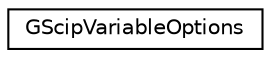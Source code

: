 digraph "Graphical Class Hierarchy"
{
 // LATEX_PDF_SIZE
  edge [fontname="Helvetica",fontsize="10",labelfontname="Helvetica",labelfontsize="10"];
  node [fontname="Helvetica",fontsize="10",shape=record];
  rankdir="LR";
  Node0 [label="GScipVariableOptions",height=0.2,width=0.4,color="black", fillcolor="white", style="filled",URL="$structoperations__research_1_1_g_scip_variable_options.html",tooltip=" "];
}
